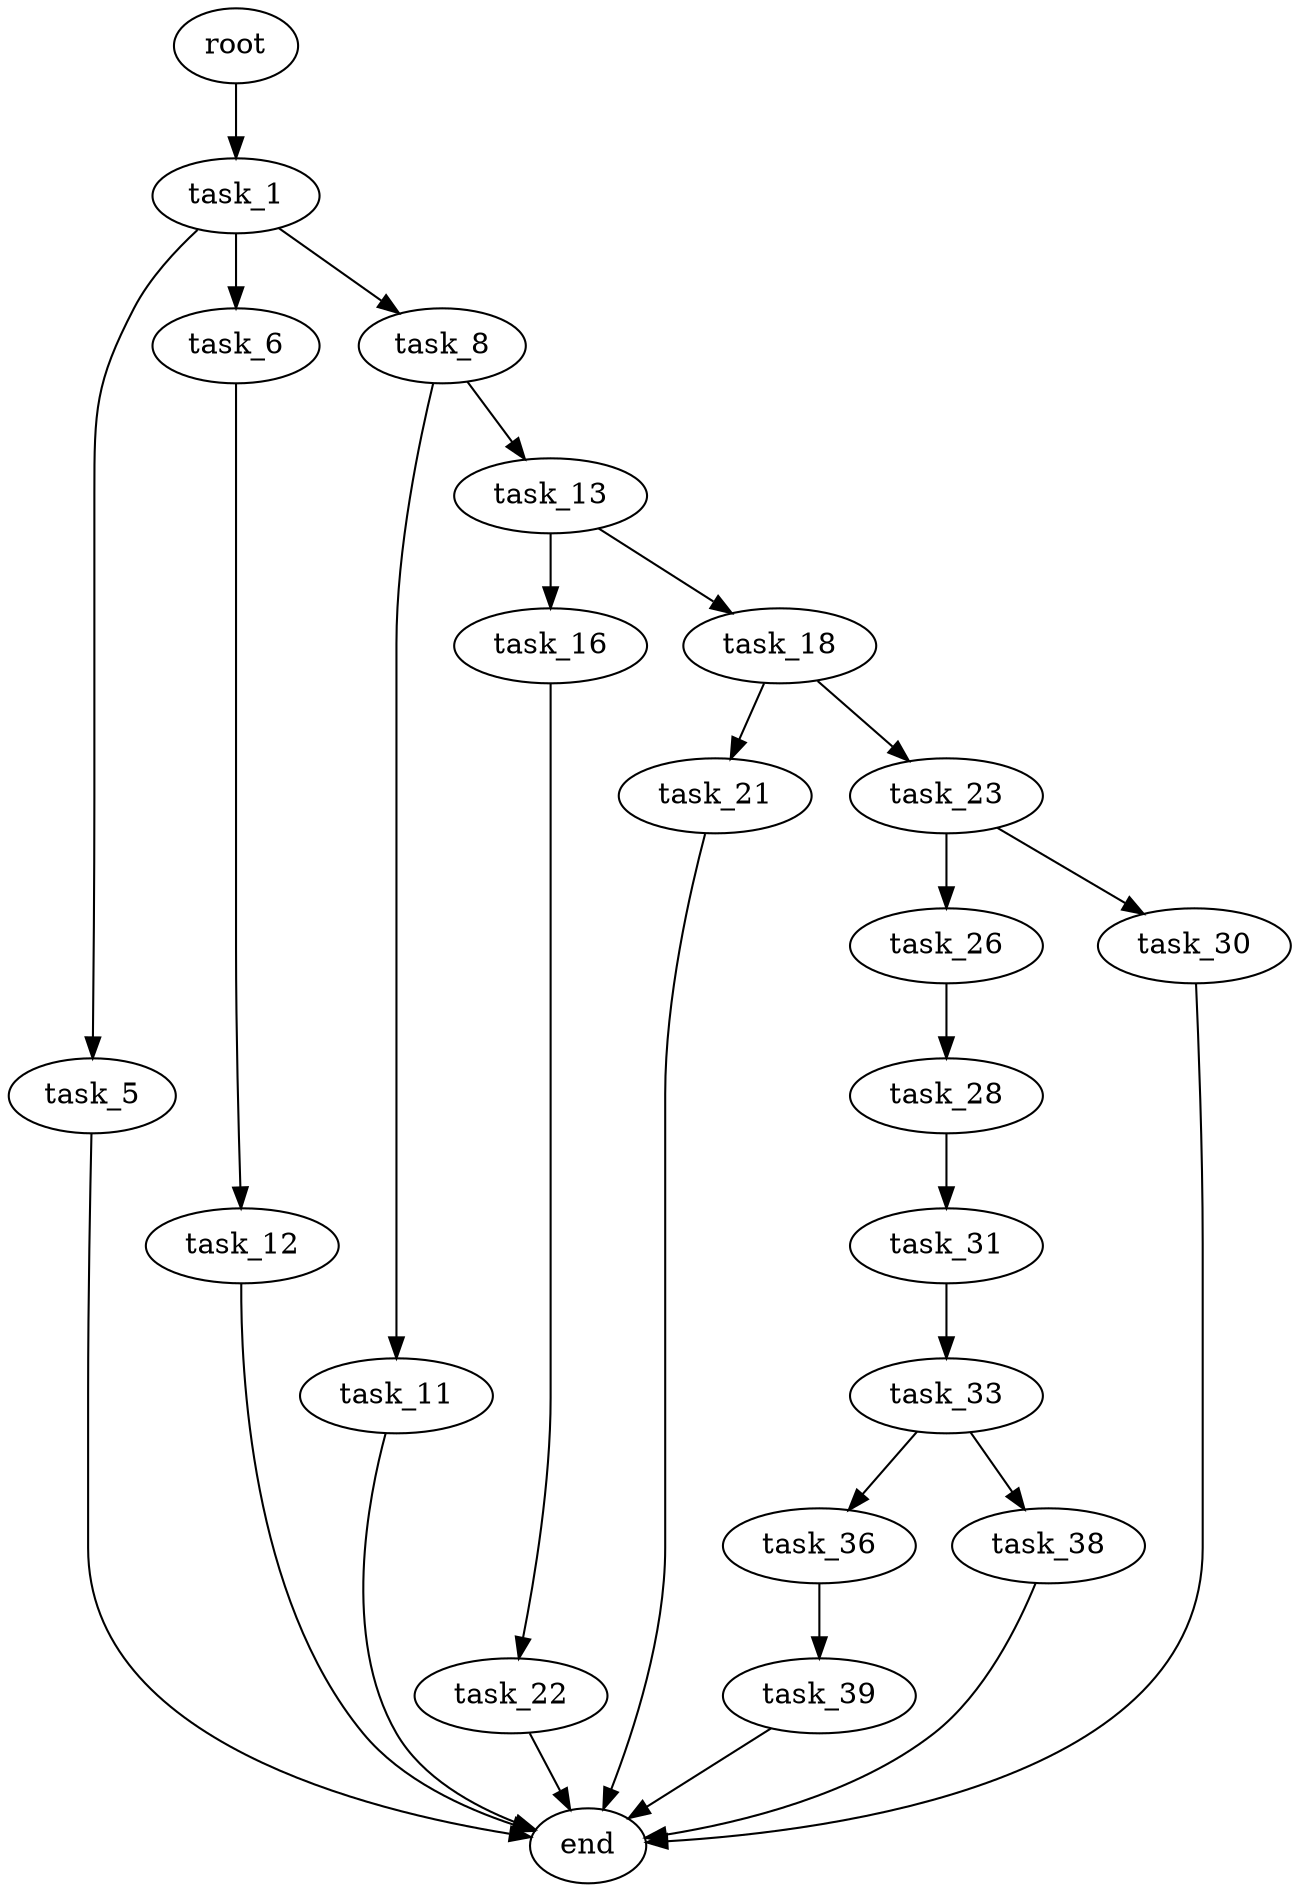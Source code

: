 digraph G {
  root [size="0.000000"];
  task_1 [size="549755813888.000000"];
  task_5 [size="68719476736.000000"];
  task_6 [size="261337665805.000000"];
  task_8 [size="37874924921.000000"];
  end [size="0.000000"];
  task_12 [size="53035504819.000000"];
  task_11 [size="977238818714.000000"];
  task_13 [size="368293445632.000000"];
  task_16 [size="19603618568.000000"];
  task_18 [size="11206896303.000000"];
  task_22 [size="13472868042.000000"];
  task_21 [size="549755813888.000000"];
  task_23 [size="368293445632.000000"];
  task_26 [size="549755813888.000000"];
  task_30 [size="134217728000.000000"];
  task_28 [size="955446979674.000000"];
  task_31 [size="9184172902.000000"];
  task_33 [size="18197814689.000000"];
  task_36 [size="782757789696.000000"];
  task_38 [size="3658904978.000000"];
  task_39 [size="28991029248.000000"];

  root -> task_1 [size="1.000000"];
  task_1 -> task_5 [size="536870912.000000"];
  task_1 -> task_6 [size="536870912.000000"];
  task_1 -> task_8 [size="536870912.000000"];
  task_5 -> end [size="1.000000"];
  task_6 -> task_12 [size="209715200.000000"];
  task_8 -> task_11 [size="679477248.000000"];
  task_8 -> task_13 [size="679477248.000000"];
  task_12 -> end [size="1.000000"];
  task_11 -> end [size="1.000000"];
  task_13 -> task_16 [size="411041792.000000"];
  task_13 -> task_18 [size="411041792.000000"];
  task_16 -> task_22 [size="75497472.000000"];
  task_18 -> task_21 [size="209715200.000000"];
  task_18 -> task_23 [size="209715200.000000"];
  task_22 -> end [size="1.000000"];
  task_21 -> end [size="1.000000"];
  task_23 -> task_26 [size="411041792.000000"];
  task_23 -> task_30 [size="411041792.000000"];
  task_26 -> task_28 [size="536870912.000000"];
  task_30 -> end [size="1.000000"];
  task_28 -> task_31 [size="838860800.000000"];
  task_31 -> task_33 [size="411041792.000000"];
  task_33 -> task_36 [size="411041792.000000"];
  task_33 -> task_38 [size="411041792.000000"];
  task_36 -> task_39 [size="679477248.000000"];
  task_38 -> end [size="1.000000"];
  task_39 -> end [size="1.000000"];
}
